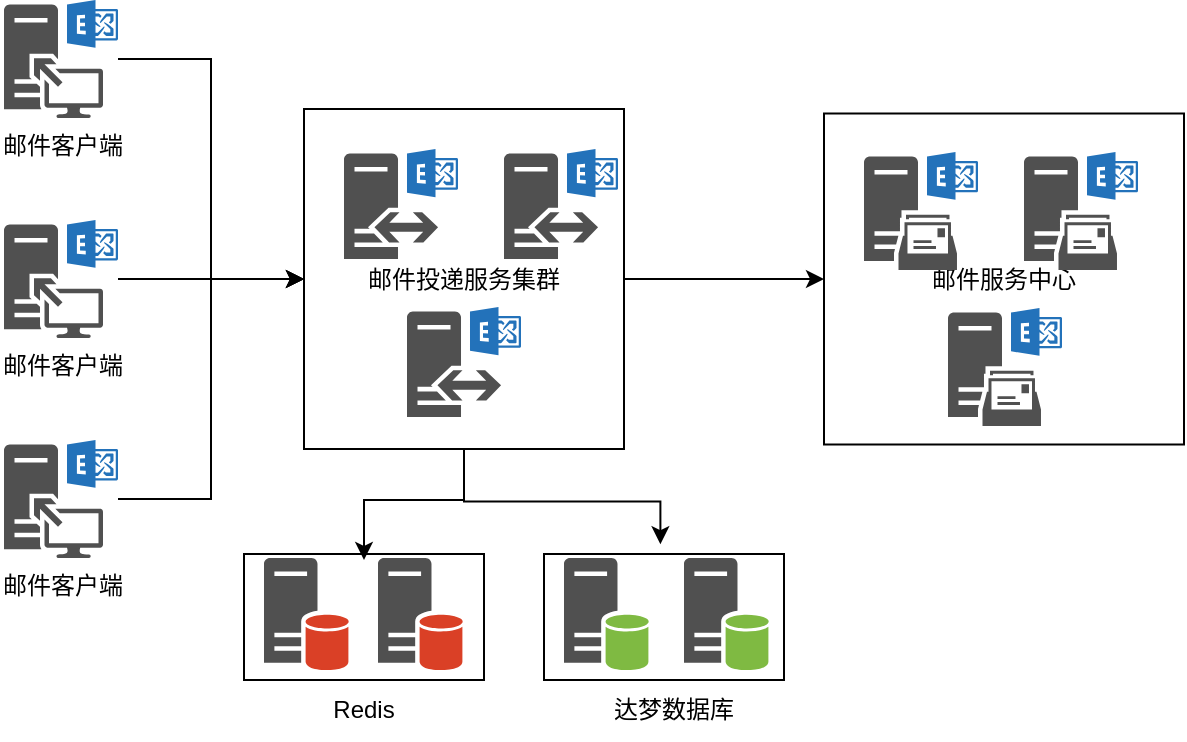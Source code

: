 <mxfile version="20.8.23" type="github"><diagram name="第 1 页" id="VCFj6Z-J9ZJKyZJto88t"><mxGraphModel dx="817" dy="494" grid="1" gridSize="10" guides="1" tooltips="1" connect="1" arrows="1" fold="1" page="1" pageScale="1" pageWidth="827" pageHeight="1169" math="0" shadow="0"><root><mxCell id="0"/><mxCell id="1" parent="0"/><mxCell id="aXP84kPqaH9SDP1JgmDs-27" value="" style="whiteSpace=wrap;html=1;" vertex="1" parent="1"><mxGeometry x="420" y="477" width="120" height="63" as="geometry"/></mxCell><mxCell id="aXP84kPqaH9SDP1JgmDs-26" value="" style="whiteSpace=wrap;html=1;" vertex="1" parent="1"><mxGeometry x="270" y="477" width="120" height="63" as="geometry"/></mxCell><mxCell id="aXP84kPqaH9SDP1JgmDs-14" style="edgeStyle=orthogonalEdgeStyle;rounded=0;orthogonalLoop=1;jettySize=auto;html=1;exitX=1;exitY=0.5;exitDx=0;exitDy=0;entryX=0;entryY=0.5;entryDx=0;entryDy=0;" edge="1" parent="1" source="aXP84kPqaH9SDP1JgmDs-7" target="aXP84kPqaH9SDP1JgmDs-13"><mxGeometry relative="1" as="geometry"/></mxCell><mxCell id="aXP84kPqaH9SDP1JgmDs-33" style="edgeStyle=orthogonalEdgeStyle;rounded=0;orthogonalLoop=1;jettySize=auto;html=1;" edge="1" parent="1" source="aXP84kPqaH9SDP1JgmDs-7"><mxGeometry relative="1" as="geometry"><mxPoint x="330" y="480" as="targetPoint"/><Array as="points"><mxPoint x="380" y="450"/><mxPoint x="330" y="450"/></Array></mxGeometry></mxCell><mxCell id="aXP84kPqaH9SDP1JgmDs-34" style="edgeStyle=orthogonalEdgeStyle;rounded=0;orthogonalLoop=1;jettySize=auto;html=1;entryX=0.485;entryY=-0.078;entryDx=0;entryDy=0;entryPerimeter=0;" edge="1" parent="1" source="aXP84kPqaH9SDP1JgmDs-7" target="aXP84kPqaH9SDP1JgmDs-27"><mxGeometry relative="1" as="geometry"/></mxCell><mxCell id="aXP84kPqaH9SDP1JgmDs-7" value="邮件投递服务集群" style="whiteSpace=wrap;html=1;" vertex="1" parent="1"><mxGeometry x="300" y="254.5" width="160" height="170" as="geometry"/></mxCell><mxCell id="aXP84kPqaH9SDP1JgmDs-8" style="edgeStyle=orthogonalEdgeStyle;rounded=0;orthogonalLoop=1;jettySize=auto;html=1;entryX=0;entryY=0.5;entryDx=0;entryDy=0;" edge="1" parent="1" source="aXP84kPqaH9SDP1JgmDs-1" target="aXP84kPqaH9SDP1JgmDs-7"><mxGeometry relative="1" as="geometry"/></mxCell><mxCell id="aXP84kPqaH9SDP1JgmDs-1" value="邮件客户端" style="sketch=0;pointerEvents=1;shadow=0;dashed=0;html=1;strokeColor=none;fillColor=#505050;labelPosition=center;verticalLabelPosition=bottom;verticalAlign=top;outlineConnect=0;align=center;shape=mxgraph.office.servers.exchange_client_access_server;" vertex="1" parent="1"><mxGeometry x="150" y="200" width="57" height="59" as="geometry"/></mxCell><mxCell id="aXP84kPqaH9SDP1JgmDs-11" style="edgeStyle=orthogonalEdgeStyle;rounded=0;orthogonalLoop=1;jettySize=auto;html=1;" edge="1" parent="1" source="aXP84kPqaH9SDP1JgmDs-2"><mxGeometry relative="1" as="geometry"><mxPoint x="300" y="339.5" as="targetPoint"/></mxGeometry></mxCell><mxCell id="aXP84kPqaH9SDP1JgmDs-2" value="邮件客户端" style="sketch=0;pointerEvents=1;shadow=0;dashed=0;html=1;strokeColor=none;fillColor=#505050;labelPosition=center;verticalLabelPosition=bottom;verticalAlign=top;outlineConnect=0;align=center;shape=mxgraph.office.servers.exchange_client_access_server;" vertex="1" parent="1"><mxGeometry x="150" y="310" width="57" height="59" as="geometry"/></mxCell><mxCell id="aXP84kPqaH9SDP1JgmDs-12" style="edgeStyle=orthogonalEdgeStyle;rounded=0;orthogonalLoop=1;jettySize=auto;html=1;entryX=0;entryY=0.5;entryDx=0;entryDy=0;" edge="1" parent="1" source="aXP84kPqaH9SDP1JgmDs-3" target="aXP84kPqaH9SDP1JgmDs-7"><mxGeometry relative="1" as="geometry"/></mxCell><mxCell id="aXP84kPqaH9SDP1JgmDs-3" value="邮件客户端" style="sketch=0;pointerEvents=1;shadow=0;dashed=0;html=1;strokeColor=none;fillColor=#505050;labelPosition=center;verticalLabelPosition=bottom;verticalAlign=top;outlineConnect=0;align=center;shape=mxgraph.office.servers.exchange_client_access_server;" vertex="1" parent="1"><mxGeometry x="150" y="420" width="57" height="59" as="geometry"/></mxCell><mxCell id="aXP84kPqaH9SDP1JgmDs-4" value="" style="sketch=0;pointerEvents=1;shadow=0;dashed=0;html=1;strokeColor=none;fillColor=#505050;labelPosition=center;verticalLabelPosition=bottom;verticalAlign=top;outlineConnect=0;align=center;shape=mxgraph.office.servers.exchange_edge_transport_server;" vertex="1" parent="1"><mxGeometry x="320" y="274.5" width="57" height="55" as="geometry"/></mxCell><mxCell id="aXP84kPqaH9SDP1JgmDs-5" value="" style="sketch=0;pointerEvents=1;shadow=0;dashed=0;html=1;strokeColor=none;fillColor=#505050;labelPosition=center;verticalLabelPosition=bottom;verticalAlign=top;outlineConnect=0;align=center;shape=mxgraph.office.servers.exchange_edge_transport_server;" vertex="1" parent="1"><mxGeometry x="400" y="274.5" width="57" height="55" as="geometry"/></mxCell><mxCell id="aXP84kPqaH9SDP1JgmDs-6" value="" style="sketch=0;pointerEvents=1;shadow=0;dashed=0;html=1;strokeColor=none;fillColor=#505050;labelPosition=center;verticalLabelPosition=bottom;verticalAlign=top;outlineConnect=0;align=center;shape=mxgraph.office.servers.exchange_edge_transport_server;" vertex="1" parent="1"><mxGeometry x="351.5" y="353.5" width="57" height="55" as="geometry"/></mxCell><mxCell id="aXP84kPqaH9SDP1JgmDs-13" value="邮件服务中心" style="whiteSpace=wrap;html=1;" vertex="1" parent="1"><mxGeometry x="560" y="256.75" width="180" height="165.5" as="geometry"/></mxCell><mxCell id="aXP84kPqaH9SDP1JgmDs-15" value="" style="sketch=0;pointerEvents=1;shadow=0;dashed=0;html=1;strokeColor=none;fillColor=#505050;labelPosition=center;verticalLabelPosition=bottom;verticalAlign=top;outlineConnect=0;align=center;shape=mxgraph.office.servers.exchange_mailbox_server;" vertex="1" parent="1"><mxGeometry x="580" y="276" width="57" height="59" as="geometry"/></mxCell><mxCell id="aXP84kPqaH9SDP1JgmDs-16" value="" style="sketch=0;pointerEvents=1;shadow=0;dashed=0;html=1;strokeColor=none;fillColor=#505050;labelPosition=center;verticalLabelPosition=bottom;verticalAlign=top;outlineConnect=0;align=center;shape=mxgraph.office.servers.exchange_mailbox_server;" vertex="1" parent="1"><mxGeometry x="660" y="276" width="57" height="59" as="geometry"/></mxCell><mxCell id="aXP84kPqaH9SDP1JgmDs-17" value="" style="sketch=0;pointerEvents=1;shadow=0;dashed=0;html=1;strokeColor=none;fillColor=#505050;labelPosition=center;verticalLabelPosition=bottom;verticalAlign=top;outlineConnect=0;align=center;shape=mxgraph.office.servers.exchange_mailbox_server;" vertex="1" parent="1"><mxGeometry x="622" y="354" width="57" height="59" as="geometry"/></mxCell><mxCell id="aXP84kPqaH9SDP1JgmDs-18" value="" style="sketch=0;pointerEvents=1;shadow=0;dashed=0;html=1;strokeColor=none;fillColor=#505050;labelPosition=center;verticalLabelPosition=bottom;verticalAlign=top;outlineConnect=0;align=center;shape=mxgraph.office.servers.database_server_orange;" vertex="1" parent="1"><mxGeometry x="280" y="479" width="43" height="56" as="geometry"/></mxCell><mxCell id="aXP84kPqaH9SDP1JgmDs-19" value="" style="sketch=0;pointerEvents=1;shadow=0;dashed=0;html=1;strokeColor=none;fillColor=#505050;labelPosition=center;verticalLabelPosition=bottom;verticalAlign=top;outlineConnect=0;align=center;shape=mxgraph.office.servers.database_server_orange;" vertex="1" parent="1"><mxGeometry x="337" y="479" width="43" height="56" as="geometry"/></mxCell><mxCell id="aXP84kPqaH9SDP1JgmDs-20" value="" style="sketch=0;pointerEvents=1;shadow=0;dashed=0;html=1;strokeColor=none;fillColor=#505050;labelPosition=center;verticalLabelPosition=bottom;verticalAlign=top;outlineConnect=0;align=center;shape=mxgraph.office.servers.database_server_green;" vertex="1" parent="1"><mxGeometry x="430" y="479" width="43" height="56" as="geometry"/></mxCell><mxCell id="aXP84kPqaH9SDP1JgmDs-21" value="" style="sketch=0;pointerEvents=1;shadow=0;dashed=0;html=1;strokeColor=none;fillColor=#505050;labelPosition=center;verticalLabelPosition=bottom;verticalAlign=top;outlineConnect=0;align=center;shape=mxgraph.office.servers.database_server_green;" vertex="1" parent="1"><mxGeometry x="490" y="479" width="43" height="56" as="geometry"/></mxCell><mxCell id="aXP84kPqaH9SDP1JgmDs-29" value="Redis" style="text;strokeColor=none;align=center;fillColor=none;html=1;verticalAlign=middle;whiteSpace=wrap;rounded=0;" vertex="1" parent="1"><mxGeometry x="300" y="540" width="60" height="30" as="geometry"/></mxCell><mxCell id="aXP84kPqaH9SDP1JgmDs-30" value="达梦数据库" style="text;strokeColor=none;align=center;fillColor=none;html=1;verticalAlign=middle;whiteSpace=wrap;rounded=0;" vertex="1" parent="1"><mxGeometry x="450" y="540" width="70" height="30" as="geometry"/></mxCell></root></mxGraphModel></diagram></mxfile>